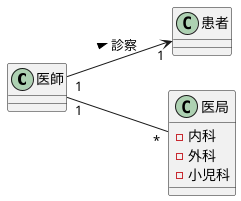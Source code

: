 @startuml 演習３－２
left to right direction
class 医師 {}
class 患者 {}
class 医局 {
    - 内科
    - 外科
    - 小児科
}
医師 "1"-->"1" 患者:診察 >
医師 "1"--"*" 医局
@enduml
